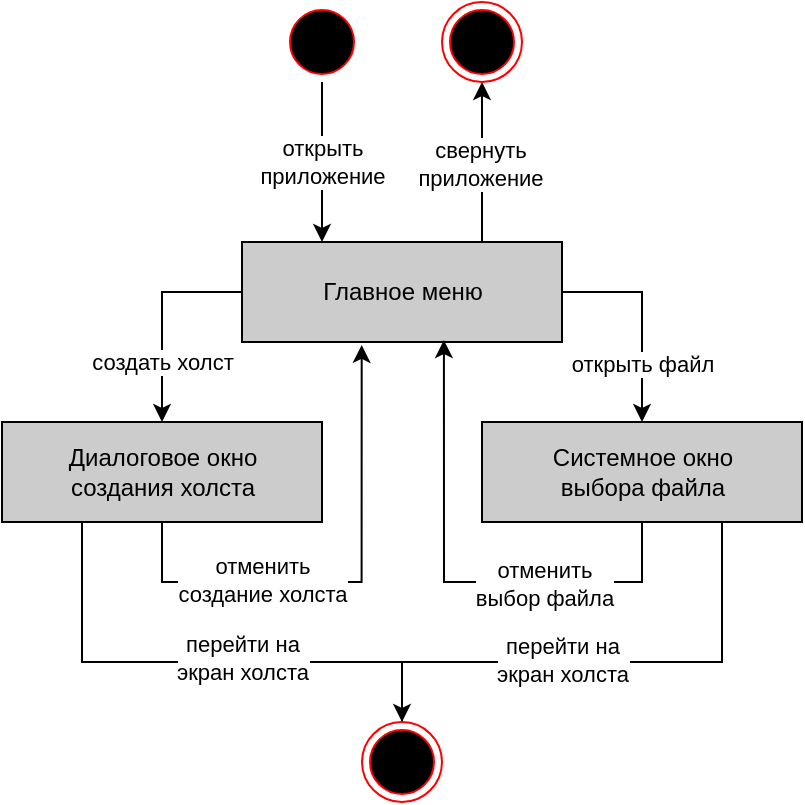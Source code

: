 <mxfile version="18.0.8" type="device"><diagram id="Xonn8gO9J5h8pIRgIJ6N" name="Page-1"><mxGraphModel dx="1164" dy="653" grid="1" gridSize="10" guides="1" tooltips="1" connect="1" arrows="1" fold="1" page="1" pageScale="1" pageWidth="827" pageHeight="1169" math="0" shadow="0"><root><mxCell id="0"/><mxCell id="1" parent="0"/><mxCell id="79Zj4E3wcOuCATl-jDzE-6" value="открыть&lt;br&gt;приложение" style="edgeStyle=orthogonalEdgeStyle;rounded=0;orthogonalLoop=1;jettySize=auto;html=1;entryX=0.25;entryY=0;entryDx=0;entryDy=0;" parent="1" source="79Zj4E3wcOuCATl-jDzE-1" target="79Zj4E3wcOuCATl-jDzE-5" edge="1"><mxGeometry relative="1" as="geometry"/></mxCell><mxCell id="79Zj4E3wcOuCATl-jDzE-1" value="" style="ellipse;html=1;shape=startState;fillColor=#000000;strokeColor=#ff0000;" parent="1" vertex="1"><mxGeometry x="260" y="80" width="40" height="40" as="geometry"/></mxCell><mxCell id="79Zj4E3wcOuCATl-jDzE-13" style="edgeStyle=orthogonalEdgeStyle;rounded=0;orthogonalLoop=1;jettySize=auto;html=1;entryX=0.5;entryY=0;entryDx=0;entryDy=0;" parent="1" source="79Zj4E3wcOuCATl-jDzE-5" target="79Zj4E3wcOuCATl-jDzE-12" edge="1"><mxGeometry relative="1" as="geometry"><Array as="points"><mxPoint x="200" y="225"/></Array></mxGeometry></mxCell><mxCell id="79Zj4E3wcOuCATl-jDzE-14" value="создать холст" style="edgeLabel;html=1;align=center;verticalAlign=middle;resizable=0;points=[];" parent="79Zj4E3wcOuCATl-jDzE-13" vertex="1" connectable="0"><mxGeometry x="0.592" y="-3" relative="1" as="geometry"><mxPoint x="3" y="-9" as="offset"/></mxGeometry></mxCell><mxCell id="79Zj4E3wcOuCATl-jDzE-16" style="edgeStyle=orthogonalEdgeStyle;rounded=0;orthogonalLoop=1;jettySize=auto;html=1;entryX=0.5;entryY=0;entryDx=0;entryDy=0;" parent="1" source="79Zj4E3wcOuCATl-jDzE-5" target="79Zj4E3wcOuCATl-jDzE-15" edge="1"><mxGeometry relative="1" as="geometry"><Array as="points"><mxPoint x="440" y="225"/></Array></mxGeometry></mxCell><mxCell id="79Zj4E3wcOuCATl-jDzE-17" value="открыть файл" style="edgeLabel;html=1;align=center;verticalAlign=middle;resizable=0;points=[];" parent="79Zj4E3wcOuCATl-jDzE-16" vertex="1" connectable="0"><mxGeometry x="0.553" relative="1" as="geometry"><mxPoint y="-6" as="offset"/></mxGeometry></mxCell><mxCell id="79Zj4E3wcOuCATl-jDzE-5" value="Главное меню" style="html=1;fillColor=#CCCCCC;" parent="1" vertex="1"><mxGeometry x="240" y="200" width="160" height="50" as="geometry"/></mxCell><mxCell id="79Zj4E3wcOuCATl-jDzE-10" style="edgeStyle=orthogonalEdgeStyle;rounded=0;orthogonalLoop=1;jettySize=auto;html=1;entryX=0.75;entryY=0;entryDx=0;entryDy=0;endArrow=none;endFill=0;startArrow=classic;startFill=1;" parent="1" source="79Zj4E3wcOuCATl-jDzE-8" target="79Zj4E3wcOuCATl-jDzE-5" edge="1"><mxGeometry relative="1" as="geometry"/></mxCell><mxCell id="79Zj4E3wcOuCATl-jDzE-11" value="свернуть&lt;br&gt;приложение" style="edgeLabel;html=1;align=center;verticalAlign=middle;resizable=0;points=[];" parent="79Zj4E3wcOuCATl-jDzE-10" vertex="1" connectable="0"><mxGeometry x="0.278" relative="1" as="geometry"><mxPoint x="-1" y="-10" as="offset"/></mxGeometry></mxCell><mxCell id="79Zj4E3wcOuCATl-jDzE-8" value="" style="ellipse;html=1;shape=endState;fillColor=#000000;strokeColor=#ff0000;" parent="1" vertex="1"><mxGeometry x="340" y="80" width="40" height="40" as="geometry"/></mxCell><mxCell id="79Zj4E3wcOuCATl-jDzE-20" style="edgeStyle=orthogonalEdgeStyle;rounded=0;orthogonalLoop=1;jettySize=auto;html=1;entryX=0.374;entryY=1.029;entryDx=0;entryDy=0;entryPerimeter=0;" parent="1" source="79Zj4E3wcOuCATl-jDzE-12" target="79Zj4E3wcOuCATl-jDzE-5" edge="1"><mxGeometry relative="1" as="geometry"><Array as="points"><mxPoint x="200" y="370"/><mxPoint x="300" y="370"/></Array></mxGeometry></mxCell><mxCell id="79Zj4E3wcOuCATl-jDzE-21" value="отменить&lt;br&gt;создание холста" style="edgeLabel;html=1;align=center;verticalAlign=middle;resizable=0;points=[];" parent="79Zj4E3wcOuCATl-jDzE-20" vertex="1" connectable="0"><mxGeometry x="-0.467" y="1" relative="1" as="geometry"><mxPoint x="14" as="offset"/></mxGeometry></mxCell><mxCell id="79Zj4E3wcOuCATl-jDzE-24" style="edgeStyle=orthogonalEdgeStyle;rounded=0;orthogonalLoop=1;jettySize=auto;html=1;exitX=0.25;exitY=1;exitDx=0;exitDy=0;endArrow=none;endFill=0;" parent="1" source="79Zj4E3wcOuCATl-jDzE-12" edge="1"><mxGeometry relative="1" as="geometry"><mxPoint x="320" y="440" as="targetPoint"/><Array as="points"><mxPoint x="160" y="410"/><mxPoint x="320" y="410"/></Array></mxGeometry></mxCell><mxCell id="79Zj4E3wcOuCATl-jDzE-26" value="перейти на&lt;br&gt;экран холста" style="edgeLabel;html=1;align=center;verticalAlign=middle;resizable=0;points=[];" parent="79Zj4E3wcOuCATl-jDzE-24" vertex="1" connectable="0"><mxGeometry x="-0.093" y="2" relative="1" as="geometry"><mxPoint x="32" as="offset"/></mxGeometry></mxCell><mxCell id="79Zj4E3wcOuCATl-jDzE-12" value="Диалоговое окно&lt;br&gt;создания холста" style="html=1;fillColor=#CCCCCC;" parent="1" vertex="1"><mxGeometry x="120" y="290" width="160" height="50" as="geometry"/></mxCell><mxCell id="79Zj4E3wcOuCATl-jDzE-18" style="edgeStyle=orthogonalEdgeStyle;rounded=0;orthogonalLoop=1;jettySize=auto;html=1;entryX=0.631;entryY=0.981;entryDx=0;entryDy=0;entryPerimeter=0;" parent="1" source="79Zj4E3wcOuCATl-jDzE-15" target="79Zj4E3wcOuCATl-jDzE-5" edge="1"><mxGeometry relative="1" as="geometry"><Array as="points"><mxPoint x="440" y="370"/><mxPoint x="341" y="370"/></Array></mxGeometry></mxCell><mxCell id="79Zj4E3wcOuCATl-jDzE-19" value="отменить&lt;br&gt;выбор файла" style="edgeLabel;html=1;align=center;verticalAlign=middle;resizable=0;points=[];" parent="79Zj4E3wcOuCATl-jDzE-18" vertex="1" connectable="0"><mxGeometry x="-0.283" y="1" relative="1" as="geometry"><mxPoint x="10" as="offset"/></mxGeometry></mxCell><mxCell id="79Zj4E3wcOuCATl-jDzE-23" style="edgeStyle=orthogonalEdgeStyle;rounded=0;orthogonalLoop=1;jettySize=auto;html=1;exitX=0.75;exitY=1;exitDx=0;exitDy=0;entryX=0.5;entryY=0;entryDx=0;entryDy=0;" parent="1" source="79Zj4E3wcOuCATl-jDzE-15" target="79Zj4E3wcOuCATl-jDzE-22" edge="1"><mxGeometry relative="1" as="geometry"><Array as="points"><mxPoint x="480" y="410"/><mxPoint x="320" y="410"/></Array></mxGeometry></mxCell><mxCell id="79Zj4E3wcOuCATl-jDzE-25" value="перейти на&lt;br&gt;экран холста" style="edgeLabel;html=1;align=center;verticalAlign=middle;resizable=0;points=[];" parent="79Zj4E3wcOuCATl-jDzE-23" vertex="1" connectable="0"><mxGeometry x="0.056" y="-1" relative="1" as="geometry"><mxPoint x="-13" as="offset"/></mxGeometry></mxCell><mxCell id="79Zj4E3wcOuCATl-jDzE-15" value="Системное окно&lt;br&gt;выбора файла" style="html=1;fillColor=#CCCCCC;" parent="1" vertex="1"><mxGeometry x="360" y="290" width="160" height="50" as="geometry"/></mxCell><mxCell id="79Zj4E3wcOuCATl-jDzE-22" value="" style="ellipse;html=1;shape=endState;fillColor=#000000;strokeColor=#ff0000;" parent="1" vertex="1"><mxGeometry x="300" y="440" width="40" height="40" as="geometry"/></mxCell></root></mxGraphModel></diagram></mxfile>